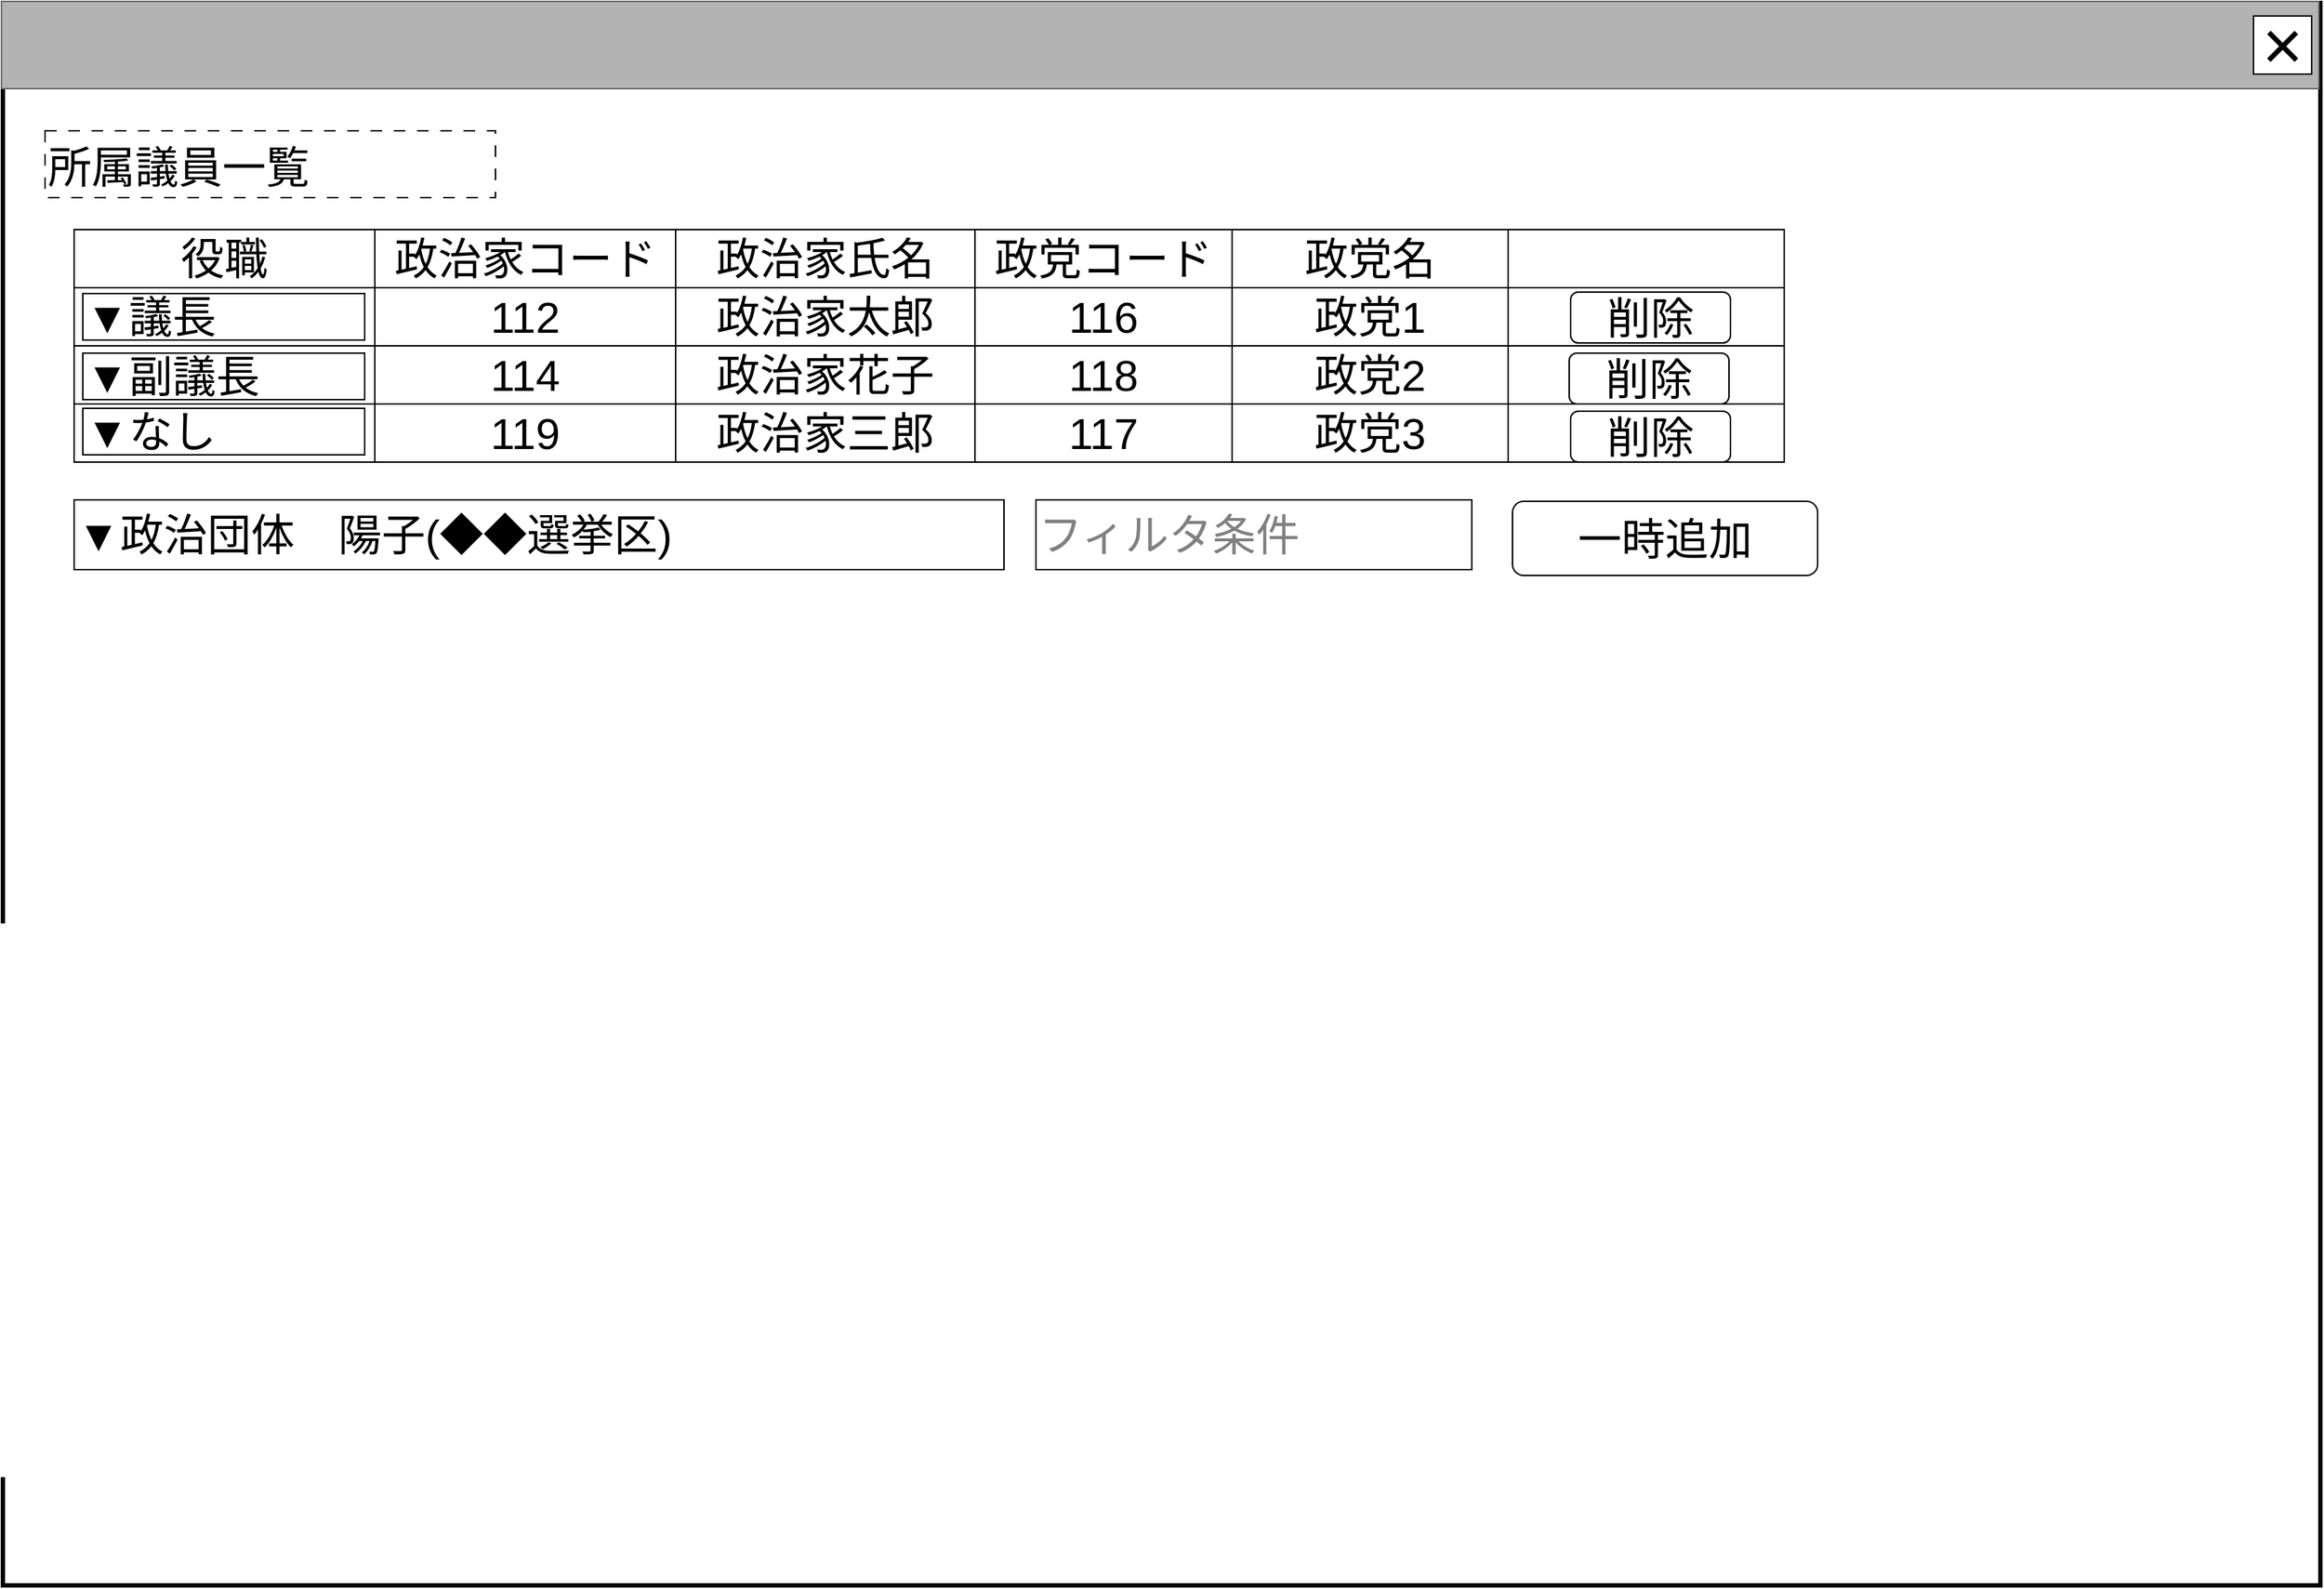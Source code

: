 <mxfile version="24.0.4" type="device">
  <diagram name="ページ1" id="LE8fIzdrHe0wcv1LTvfw">
    <mxGraphModel dx="850" dy="502" grid="1" gridSize="10" guides="1" tooltips="1" connect="1" arrows="1" fold="1" page="1" pageScale="1" pageWidth="1600" pageHeight="1200" math="0" shadow="0">
      <root>
        <mxCell id="0" />
        <mxCell id="cFaB45KztUIKXS-_cTrr-4" value="背景" style="locked=1;" parent="0" visible="0" />
        <mxCell id="cFaB45KztUIKXS-_cTrr-5" value="" style="rounded=0;whiteSpace=wrap;html=1;strokeWidth=3;" parent="cFaB45KztUIKXS-_cTrr-4" vertex="1">
          <mxGeometry x="1" y="1" width="1595" height="1180" as="geometry" />
        </mxCell>
        <mxCell id="cFaB45KztUIKXS-_cTrr-6" value="" style="rounded=0;whiteSpace=wrap;html=1;fillColor=#B3B3B3;fontColor=#333333;strokeColor=#666666;" parent="cFaB45KztUIKXS-_cTrr-4" vertex="1">
          <mxGeometry width="1595" height="60" as="geometry" />
        </mxCell>
        <mxCell id="cFaB45KztUIKXS-_cTrr-7" value="&lt;font style=&quot;font-size: 48px;&quot;&gt;×&lt;/font&gt;" style="rounded=0;whiteSpace=wrap;html=1;" parent="cFaB45KztUIKXS-_cTrr-4" vertex="1">
          <mxGeometry x="1550" y="10" width="40" height="40" as="geometry" />
        </mxCell>
        <mxCell id="cFaB45KztUIKXS-_cTrr-8" value="" style="rounded=0;whiteSpace=wrap;html=1;" parent="cFaB45KztUIKXS-_cTrr-4" vertex="1">
          <mxGeometry x="830" y="670" width="120" height="60" as="geometry" />
        </mxCell>
        <mxCell id="cFaB45KztUIKXS-_cTrr-9" value="ウインドウ" style="locked=1;" parent="0" />
        <mxCell id="cFaB45KztUIKXS-_cTrr-10" value="" style="rounded=0;whiteSpace=wrap;html=1;strokeWidth=3;" parent="cFaB45KztUIKXS-_cTrr-9" vertex="1">
          <mxGeometry x="1" y="1" width="1595" height="1089" as="geometry" />
        </mxCell>
        <mxCell id="cFaB45KztUIKXS-_cTrr-11" value="" style="rounded=0;whiteSpace=wrap;html=1;fillColor=#B3B3B3;fontColor=#333333;strokeColor=#666666;" parent="cFaB45KztUIKXS-_cTrr-9" vertex="1">
          <mxGeometry width="1595" height="60" as="geometry" />
        </mxCell>
        <mxCell id="cFaB45KztUIKXS-_cTrr-12" value="&lt;font style=&quot;font-size: 48px;&quot;&gt;×&lt;/font&gt;" style="rounded=0;whiteSpace=wrap;html=1;" parent="cFaB45KztUIKXS-_cTrr-9" vertex="1">
          <mxGeometry x="1550" y="10" width="40" height="40" as="geometry" />
        </mxCell>
        <mxCell id="cFaB45KztUIKXS-_cTrr-14" value="名称未設定レイヤ" style="" parent="0" />
        <mxCell id="kxWkAaZomFuKM2yIZcbC-111" value="" style="shape=table;startSize=0;container=1;collapsible=0;childLayout=tableLayout;fontSize=16;" parent="cFaB45KztUIKXS-_cTrr-14" vertex="1">
          <mxGeometry x="50" y="157" width="1177" height="160" as="geometry" />
        </mxCell>
        <mxCell id="kxWkAaZomFuKM2yIZcbC-112" value="" style="shape=tableRow;horizontal=0;startSize=0;swimlaneHead=0;swimlaneBody=0;strokeColor=inherit;top=0;left=0;bottom=0;right=0;collapsible=0;dropTarget=0;fillColor=none;points=[[0,0.5],[1,0.5]];portConstraint=eastwest;fontSize=16;" parent="kxWkAaZomFuKM2yIZcbC-111" vertex="1">
          <mxGeometry width="1177" height="40" as="geometry" />
        </mxCell>
        <mxCell id="h00NxnYhf-O3vJvK6x-P-5" value="&lt;font style=&quot;font-size: 30px;&quot;&gt;役職&lt;/font&gt;" style="shape=partialRectangle;html=1;whiteSpace=wrap;connectable=0;strokeColor=inherit;overflow=hidden;fillColor=none;top=0;left=0;bottom=0;right=0;pointerEvents=1;fontSize=16;" parent="kxWkAaZomFuKM2yIZcbC-112" vertex="1">
          <mxGeometry width="207" height="40" as="geometry">
            <mxRectangle width="207" height="40" as="alternateBounds" />
          </mxGeometry>
        </mxCell>
        <mxCell id="kxWkAaZomFuKM2yIZcbC-113" value="&lt;font style=&quot;font-size: 30px;&quot;&gt;政治家コード&lt;/font&gt;" style="shape=partialRectangle;html=1;whiteSpace=wrap;connectable=0;strokeColor=inherit;overflow=hidden;fillColor=none;top=0;left=0;bottom=0;right=0;pointerEvents=1;fontSize=16;" parent="kxWkAaZomFuKM2yIZcbC-112" vertex="1">
          <mxGeometry x="207" width="207" height="40" as="geometry">
            <mxRectangle width="207" height="40" as="alternateBounds" />
          </mxGeometry>
        </mxCell>
        <mxCell id="kxWkAaZomFuKM2yIZcbC-114" value="&lt;font style=&quot;font-size: 30px;&quot;&gt;政治家氏名&lt;/font&gt;" style="shape=partialRectangle;html=1;whiteSpace=wrap;connectable=0;strokeColor=inherit;overflow=hidden;fillColor=none;top=0;left=0;bottom=0;right=0;pointerEvents=1;fontSize=16;" parent="kxWkAaZomFuKM2yIZcbC-112" vertex="1">
          <mxGeometry x="414" width="206" height="40" as="geometry">
            <mxRectangle width="206" height="40" as="alternateBounds" />
          </mxGeometry>
        </mxCell>
        <mxCell id="kxWkAaZomFuKM2yIZcbC-115" value="&lt;font style=&quot;font-size: 30px;&quot;&gt;政党コード&lt;/font&gt;" style="shape=partialRectangle;html=1;whiteSpace=wrap;connectable=0;strokeColor=inherit;overflow=hidden;fillColor=none;top=0;left=0;bottom=0;right=0;pointerEvents=1;fontSize=16;" parent="kxWkAaZomFuKM2yIZcbC-112" vertex="1">
          <mxGeometry x="620" width="177" height="40" as="geometry">
            <mxRectangle width="177" height="40" as="alternateBounds" />
          </mxGeometry>
        </mxCell>
        <mxCell id="kxWkAaZomFuKM2yIZcbC-131" value="&lt;font style=&quot;font-size: 30px;&quot;&gt;政党名&lt;/font&gt;" style="shape=partialRectangle;html=1;whiteSpace=wrap;connectable=0;strokeColor=inherit;overflow=hidden;fillColor=none;top=0;left=0;bottom=0;right=0;pointerEvents=1;fontSize=16;" parent="kxWkAaZomFuKM2yIZcbC-112" vertex="1">
          <mxGeometry x="797" width="190" height="40" as="geometry">
            <mxRectangle width="190" height="40" as="alternateBounds" />
          </mxGeometry>
        </mxCell>
        <mxCell id="kdS2us7QfJVSO1tXntZr-59" style="shape=partialRectangle;html=1;whiteSpace=wrap;connectable=0;strokeColor=inherit;overflow=hidden;fillColor=none;top=0;left=0;bottom=0;right=0;pointerEvents=1;fontSize=16;" parent="kxWkAaZomFuKM2yIZcbC-112" vertex="1">
          <mxGeometry x="987" width="190" height="40" as="geometry">
            <mxRectangle width="190" height="40" as="alternateBounds" />
          </mxGeometry>
        </mxCell>
        <mxCell id="kxWkAaZomFuKM2yIZcbC-116" value="" style="shape=tableRow;horizontal=0;startSize=0;swimlaneHead=0;swimlaneBody=0;strokeColor=inherit;top=0;left=0;bottom=0;right=0;collapsible=0;dropTarget=0;fillColor=none;points=[[0,0.5],[1,0.5]];portConstraint=eastwest;fontSize=16;" parent="kxWkAaZomFuKM2yIZcbC-111" vertex="1">
          <mxGeometry y="40" width="1177" height="40" as="geometry" />
        </mxCell>
        <mxCell id="h00NxnYhf-O3vJvK6x-P-6" style="shape=partialRectangle;html=1;whiteSpace=wrap;connectable=0;strokeColor=inherit;overflow=hidden;fillColor=none;top=0;left=0;bottom=0;right=0;pointerEvents=1;fontSize=16;" parent="kxWkAaZomFuKM2yIZcbC-116" vertex="1">
          <mxGeometry width="207" height="40" as="geometry">
            <mxRectangle width="207" height="40" as="alternateBounds" />
          </mxGeometry>
        </mxCell>
        <mxCell id="kxWkAaZomFuKM2yIZcbC-117" value="&lt;font style=&quot;font-size: 30px;&quot;&gt;112&lt;/font&gt;" style="shape=partialRectangle;html=1;whiteSpace=wrap;connectable=0;strokeColor=inherit;overflow=hidden;fillColor=none;top=0;left=0;bottom=0;right=0;pointerEvents=1;fontSize=16;" parent="kxWkAaZomFuKM2yIZcbC-116" vertex="1">
          <mxGeometry x="207" width="207" height="40" as="geometry">
            <mxRectangle width="207" height="40" as="alternateBounds" />
          </mxGeometry>
        </mxCell>
        <mxCell id="kxWkAaZomFuKM2yIZcbC-118" value="&lt;font style=&quot;font-size: 30px;&quot;&gt;政治家太郎&lt;/font&gt;" style="shape=partialRectangle;html=1;whiteSpace=wrap;connectable=0;strokeColor=inherit;overflow=hidden;fillColor=none;top=0;left=0;bottom=0;right=0;pointerEvents=1;fontSize=16;" parent="kxWkAaZomFuKM2yIZcbC-116" vertex="1">
          <mxGeometry x="414" width="206" height="40" as="geometry">
            <mxRectangle width="206" height="40" as="alternateBounds" />
          </mxGeometry>
        </mxCell>
        <mxCell id="kxWkAaZomFuKM2yIZcbC-119" value="&lt;font style=&quot;font-size: 30px;&quot;&gt;116&lt;/font&gt;" style="shape=partialRectangle;html=1;whiteSpace=wrap;connectable=0;strokeColor=inherit;overflow=hidden;fillColor=none;top=0;left=0;bottom=0;right=0;pointerEvents=1;fontSize=16;" parent="kxWkAaZomFuKM2yIZcbC-116" vertex="1">
          <mxGeometry x="620" width="177" height="40" as="geometry">
            <mxRectangle width="177" height="40" as="alternateBounds" />
          </mxGeometry>
        </mxCell>
        <mxCell id="kxWkAaZomFuKM2yIZcbC-132" value="&lt;font style=&quot;font-size: 30px;&quot;&gt;政党1&lt;/font&gt;" style="shape=partialRectangle;html=1;whiteSpace=wrap;connectable=0;strokeColor=inherit;overflow=hidden;fillColor=none;top=0;left=0;bottom=0;right=0;pointerEvents=1;fontSize=16;" parent="kxWkAaZomFuKM2yIZcbC-116" vertex="1">
          <mxGeometry x="797" width="190" height="40" as="geometry">
            <mxRectangle width="190" height="40" as="alternateBounds" />
          </mxGeometry>
        </mxCell>
        <mxCell id="kdS2us7QfJVSO1tXntZr-60" value="" style="shape=partialRectangle;html=1;whiteSpace=wrap;connectable=0;strokeColor=inherit;overflow=hidden;fillColor=none;top=0;left=0;bottom=0;right=0;pointerEvents=1;fontSize=16;" parent="kxWkAaZomFuKM2yIZcbC-116" vertex="1">
          <mxGeometry x="987" width="190" height="40" as="geometry">
            <mxRectangle width="190" height="40" as="alternateBounds" />
          </mxGeometry>
        </mxCell>
        <mxCell id="kxWkAaZomFuKM2yIZcbC-120" value="" style="shape=tableRow;horizontal=0;startSize=0;swimlaneHead=0;swimlaneBody=0;strokeColor=inherit;top=0;left=0;bottom=0;right=0;collapsible=0;dropTarget=0;fillColor=none;points=[[0,0.5],[1,0.5]];portConstraint=eastwest;fontSize=16;" parent="kxWkAaZomFuKM2yIZcbC-111" vertex="1">
          <mxGeometry y="80" width="1177" height="40" as="geometry" />
        </mxCell>
        <mxCell id="h00NxnYhf-O3vJvK6x-P-7" style="shape=partialRectangle;html=1;whiteSpace=wrap;connectable=0;strokeColor=inherit;overflow=hidden;fillColor=none;top=0;left=0;bottom=0;right=0;pointerEvents=1;fontSize=16;" parent="kxWkAaZomFuKM2yIZcbC-120" vertex="1">
          <mxGeometry width="207" height="40" as="geometry">
            <mxRectangle width="207" height="40" as="alternateBounds" />
          </mxGeometry>
        </mxCell>
        <mxCell id="kxWkAaZomFuKM2yIZcbC-121" value="&lt;font style=&quot;font-size: 30px;&quot;&gt;114&lt;/font&gt;" style="shape=partialRectangle;html=1;whiteSpace=wrap;connectable=0;strokeColor=inherit;overflow=hidden;fillColor=none;top=0;left=0;bottom=0;right=0;pointerEvents=1;fontSize=16;" parent="kxWkAaZomFuKM2yIZcbC-120" vertex="1">
          <mxGeometry x="207" width="207" height="40" as="geometry">
            <mxRectangle width="207" height="40" as="alternateBounds" />
          </mxGeometry>
        </mxCell>
        <mxCell id="kxWkAaZomFuKM2yIZcbC-122" value="&lt;font style=&quot;font-size: 30px;&quot;&gt;政治家花子&lt;/font&gt;" style="shape=partialRectangle;html=1;whiteSpace=wrap;connectable=0;strokeColor=inherit;overflow=hidden;fillColor=none;top=0;left=0;bottom=0;right=0;pointerEvents=1;fontSize=16;" parent="kxWkAaZomFuKM2yIZcbC-120" vertex="1">
          <mxGeometry x="414" width="206" height="40" as="geometry">
            <mxRectangle width="206" height="40" as="alternateBounds" />
          </mxGeometry>
        </mxCell>
        <mxCell id="kxWkAaZomFuKM2yIZcbC-123" value="&lt;font style=&quot;font-size: 30px;&quot;&gt;118&lt;/font&gt;" style="shape=partialRectangle;html=1;whiteSpace=wrap;connectable=0;strokeColor=inherit;overflow=hidden;fillColor=none;top=0;left=0;bottom=0;right=0;pointerEvents=1;fontSize=16;" parent="kxWkAaZomFuKM2yIZcbC-120" vertex="1">
          <mxGeometry x="620" width="177" height="40" as="geometry">
            <mxRectangle width="177" height="40" as="alternateBounds" />
          </mxGeometry>
        </mxCell>
        <mxCell id="kxWkAaZomFuKM2yIZcbC-133" value="&lt;font style=&quot;font-size: 30px;&quot;&gt;政党2&lt;/font&gt;" style="shape=partialRectangle;html=1;whiteSpace=wrap;connectable=0;strokeColor=inherit;overflow=hidden;fillColor=none;top=0;left=0;bottom=0;right=0;pointerEvents=1;fontSize=16;" parent="kxWkAaZomFuKM2yIZcbC-120" vertex="1">
          <mxGeometry x="797" width="190" height="40" as="geometry">
            <mxRectangle width="190" height="40" as="alternateBounds" />
          </mxGeometry>
        </mxCell>
        <mxCell id="kdS2us7QfJVSO1tXntZr-61" style="shape=partialRectangle;html=1;whiteSpace=wrap;connectable=0;strokeColor=inherit;overflow=hidden;fillColor=none;top=0;left=0;bottom=0;right=0;pointerEvents=1;fontSize=16;" parent="kxWkAaZomFuKM2yIZcbC-120" vertex="1">
          <mxGeometry x="987" width="190" height="40" as="geometry">
            <mxRectangle width="190" height="40" as="alternateBounds" />
          </mxGeometry>
        </mxCell>
        <mxCell id="h00NxnYhf-O3vJvK6x-P-10" style="shape=tableRow;horizontal=0;startSize=0;swimlaneHead=0;swimlaneBody=0;strokeColor=inherit;top=0;left=0;bottom=0;right=0;collapsible=0;dropTarget=0;fillColor=none;points=[[0,0.5],[1,0.5]];portConstraint=eastwest;fontSize=16;" parent="kxWkAaZomFuKM2yIZcbC-111" vertex="1">
          <mxGeometry y="120" width="1177" height="40" as="geometry" />
        </mxCell>
        <mxCell id="h00NxnYhf-O3vJvK6x-P-11" style="shape=partialRectangle;html=1;whiteSpace=wrap;connectable=0;strokeColor=inherit;overflow=hidden;fillColor=none;top=0;left=0;bottom=0;right=0;pointerEvents=1;fontSize=16;" parent="h00NxnYhf-O3vJvK6x-P-10" vertex="1">
          <mxGeometry width="207" height="40" as="geometry">
            <mxRectangle width="207" height="40" as="alternateBounds" />
          </mxGeometry>
        </mxCell>
        <mxCell id="h00NxnYhf-O3vJvK6x-P-12" value="&lt;font style=&quot;font-size: 30px;&quot;&gt;119&lt;/font&gt;" style="shape=partialRectangle;html=1;whiteSpace=wrap;connectable=0;strokeColor=inherit;overflow=hidden;fillColor=none;top=0;left=0;bottom=0;right=0;pointerEvents=1;fontSize=16;" parent="h00NxnYhf-O3vJvK6x-P-10" vertex="1">
          <mxGeometry x="207" width="207" height="40" as="geometry">
            <mxRectangle width="207" height="40" as="alternateBounds" />
          </mxGeometry>
        </mxCell>
        <mxCell id="h00NxnYhf-O3vJvK6x-P-13" value="&lt;font style=&quot;font-size: 30px;&quot;&gt;政治家三郎&lt;/font&gt;" style="shape=partialRectangle;html=1;whiteSpace=wrap;connectable=0;strokeColor=inherit;overflow=hidden;fillColor=none;top=0;left=0;bottom=0;right=0;pointerEvents=1;fontSize=16;" parent="h00NxnYhf-O3vJvK6x-P-10" vertex="1">
          <mxGeometry x="414" width="206" height="40" as="geometry">
            <mxRectangle width="206" height="40" as="alternateBounds" />
          </mxGeometry>
        </mxCell>
        <mxCell id="h00NxnYhf-O3vJvK6x-P-14" value="&lt;font style=&quot;font-size: 30px;&quot;&gt;117&lt;/font&gt;" style="shape=partialRectangle;html=1;whiteSpace=wrap;connectable=0;strokeColor=inherit;overflow=hidden;fillColor=none;top=0;left=0;bottom=0;right=0;pointerEvents=1;fontSize=16;" parent="h00NxnYhf-O3vJvK6x-P-10" vertex="1">
          <mxGeometry x="620" width="177" height="40" as="geometry">
            <mxRectangle width="177" height="40" as="alternateBounds" />
          </mxGeometry>
        </mxCell>
        <mxCell id="h00NxnYhf-O3vJvK6x-P-15" value="&lt;font style=&quot;font-size: 30px;&quot;&gt;政党3&lt;/font&gt;" style="shape=partialRectangle;html=1;whiteSpace=wrap;connectable=0;strokeColor=inherit;overflow=hidden;fillColor=none;top=0;left=0;bottom=0;right=0;pointerEvents=1;fontSize=16;" parent="h00NxnYhf-O3vJvK6x-P-10" vertex="1">
          <mxGeometry x="797" width="190" height="40" as="geometry">
            <mxRectangle width="190" height="40" as="alternateBounds" />
          </mxGeometry>
        </mxCell>
        <mxCell id="kdS2us7QfJVSO1tXntZr-62" style="shape=partialRectangle;html=1;whiteSpace=wrap;connectable=0;strokeColor=inherit;overflow=hidden;fillColor=none;top=0;left=0;bottom=0;right=0;pointerEvents=1;fontSize=16;" parent="h00NxnYhf-O3vJvK6x-P-10" vertex="1">
          <mxGeometry x="987" width="190" height="40" as="geometry">
            <mxRectangle width="190" height="40" as="alternateBounds" />
          </mxGeometry>
        </mxCell>
        <mxCell id="kxWkAaZomFuKM2yIZcbC-124" value="&lt;span style=&quot;font-size: 30px;&quot;&gt;所属議員一覧&lt;/span&gt;" style="rounded=0;whiteSpace=wrap;html=1;align=left;dashed=1;dashPattern=8 8;verticalAlign=bottom;" parent="cFaB45KztUIKXS-_cTrr-14" vertex="1">
          <mxGeometry x="30" y="89" width="310" height="46" as="geometry" />
        </mxCell>
        <mxCell id="h00NxnYhf-O3vJvK6x-P-8" value="&lt;span style=&quot;font-size: 30px;&quot;&gt;▼議長&lt;/span&gt;" style="rounded=0;whiteSpace=wrap;html=1;align=left;" parent="cFaB45KztUIKXS-_cTrr-14" vertex="1">
          <mxGeometry x="56" y="201" width="194" height="32" as="geometry" />
        </mxCell>
        <mxCell id="h00NxnYhf-O3vJvK6x-P-9" value="&lt;span style=&quot;font-size: 30px;&quot;&gt;▼副議長&lt;/span&gt;" style="rounded=0;whiteSpace=wrap;html=1;align=left;" parent="cFaB45KztUIKXS-_cTrr-14" vertex="1">
          <mxGeometry x="56" y="242" width="194" height="32" as="geometry" />
        </mxCell>
        <mxCell id="h00NxnYhf-O3vJvK6x-P-18" value="&lt;span style=&quot;font-size: 30px;&quot;&gt;▼なし&lt;/span&gt;" style="rounded=0;whiteSpace=wrap;html=1;align=left;" parent="cFaB45KztUIKXS-_cTrr-14" vertex="1">
          <mxGeometry x="56" y="280" width="194" height="32" as="geometry" />
        </mxCell>
        <mxCell id="kdS2us7QfJVSO1tXntZr-64" value="&lt;span style=&quot;font-size: 30px;&quot;&gt;削除&lt;/span&gt;" style="rounded=1;whiteSpace=wrap;html=1;" parent="cFaB45KztUIKXS-_cTrr-14" vertex="1">
          <mxGeometry x="1080" y="200" width="110" height="35" as="geometry" />
        </mxCell>
        <mxCell id="kdS2us7QfJVSO1tXntZr-65" value="&lt;span style=&quot;font-size: 30px;&quot;&gt;削除&lt;/span&gt;" style="rounded=1;whiteSpace=wrap;html=1;" parent="cFaB45KztUIKXS-_cTrr-14" vertex="1">
          <mxGeometry x="1079" y="242" width="110" height="35" as="geometry" />
        </mxCell>
        <mxCell id="kdS2us7QfJVSO1tXntZr-66" value="&lt;span style=&quot;font-size: 30px;&quot;&gt;削除&lt;/span&gt;" style="rounded=1;whiteSpace=wrap;html=1;" parent="cFaB45KztUIKXS-_cTrr-14" vertex="1">
          <mxGeometry x="1080" y="282" width="110" height="35" as="geometry" />
        </mxCell>
        <mxCell id="kdS2us7QfJVSO1tXntZr-85" value="&lt;span style=&quot;font-size: 30px;&quot;&gt;▼政治団体　陽子(◆◆選挙区)&lt;/span&gt;" style="rounded=0;whiteSpace=wrap;html=1;align=left;" parent="cFaB45KztUIKXS-_cTrr-14" vertex="1">
          <mxGeometry x="50" y="343" width="640" height="48" as="geometry" />
        </mxCell>
        <mxCell id="kdS2us7QfJVSO1tXntZr-86" value="&lt;span style=&quot;font-size: 30px;&quot;&gt;一時追加&lt;/span&gt;" style="rounded=1;whiteSpace=wrap;html=1;" parent="cFaB45KztUIKXS-_cTrr-14" vertex="1">
          <mxGeometry x="1040" y="344" width="210" height="51" as="geometry" />
        </mxCell>
        <mxCell id="B280RtKdoIgjAsrYcOXL-0" value="&lt;span style=&quot;font-size: 30px;&quot;&gt;&lt;font color=&quot;#808080&quot;&gt;フィルタ条件&lt;/font&gt;&lt;/span&gt;" style="rounded=0;whiteSpace=wrap;html=1;align=left;" vertex="1" parent="cFaB45KztUIKXS-_cTrr-14">
          <mxGeometry x="712" y="343" width="300" height="48" as="geometry" />
        </mxCell>
      </root>
    </mxGraphModel>
  </diagram>
</mxfile>

